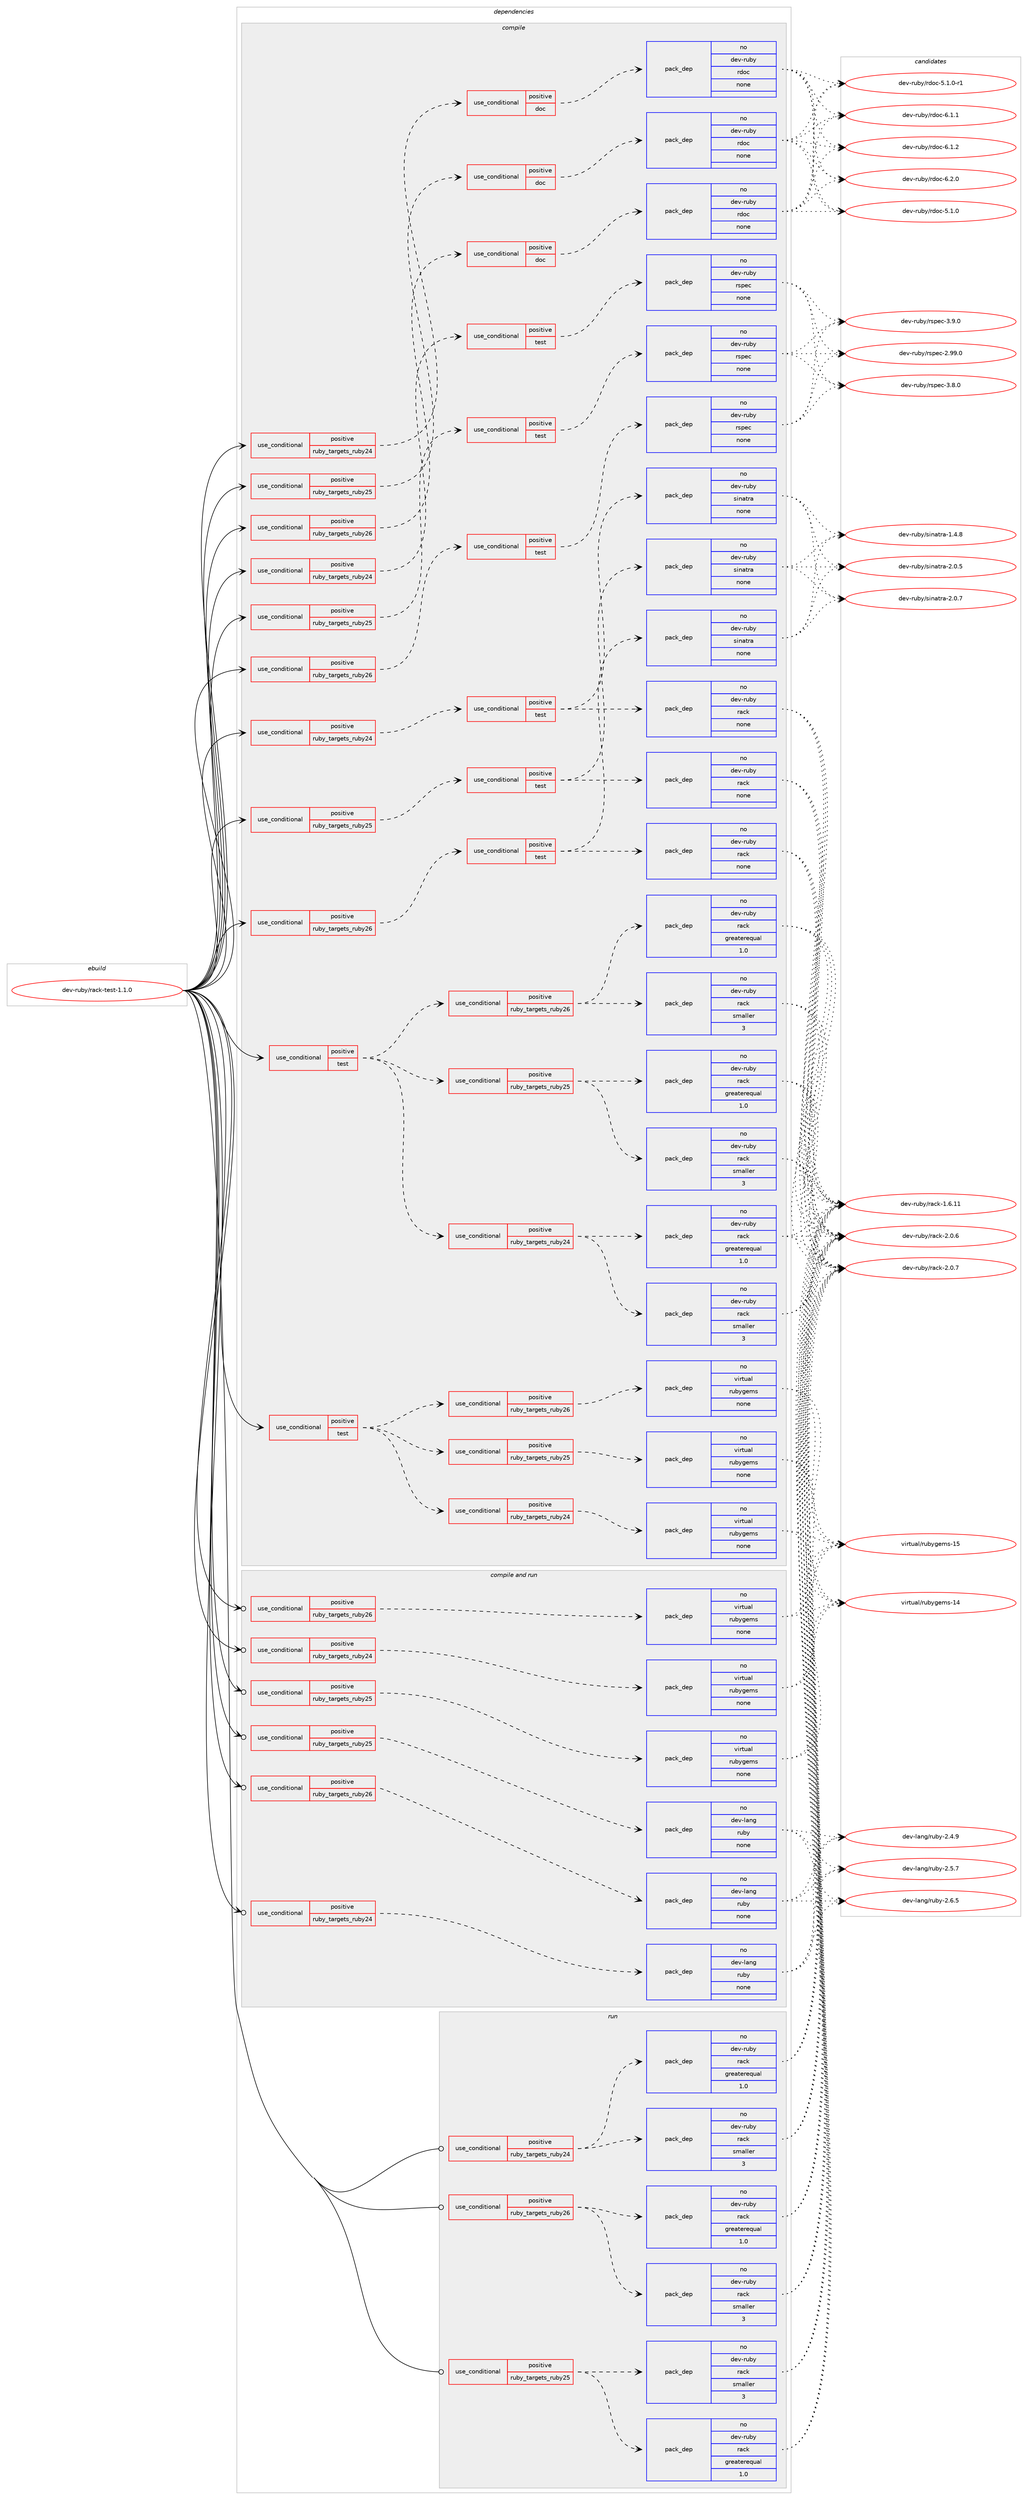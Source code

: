 digraph prolog {

# *************
# Graph options
# *************

newrank=true;
concentrate=true;
compound=true;
graph [rankdir=LR,fontname=Helvetica,fontsize=10,ranksep=1.5];#, ranksep=2.5, nodesep=0.2];
edge  [arrowhead=vee];
node  [fontname=Helvetica,fontsize=10];

# **********
# The ebuild
# **********

subgraph cluster_leftcol {
color=gray;
rank=same;
label=<<i>ebuild</i>>;
id [label="dev-ruby/rack-test-1.1.0", color=red, width=4, href="../dev-ruby/rack-test-1.1.0.svg"];
}

# ****************
# The dependencies
# ****************

subgraph cluster_midcol {
color=gray;
label=<<i>dependencies</i>>;
subgraph cluster_compile {
fillcolor="#eeeeee";
style=filled;
label=<<i>compile</i>>;
subgraph cond171502 {
dependency702746 [label=<<TABLE BORDER="0" CELLBORDER="1" CELLSPACING="0" CELLPADDING="4"><TR><TD ROWSPAN="3" CELLPADDING="10">use_conditional</TD></TR><TR><TD>positive</TD></TR><TR><TD>ruby_targets_ruby24</TD></TR></TABLE>>, shape=none, color=red];
subgraph cond171503 {
dependency702747 [label=<<TABLE BORDER="0" CELLBORDER="1" CELLSPACING="0" CELLPADDING="4"><TR><TD ROWSPAN="3" CELLPADDING="10">use_conditional</TD></TR><TR><TD>positive</TD></TR><TR><TD>doc</TD></TR></TABLE>>, shape=none, color=red];
subgraph pack519214 {
dependency702748 [label=<<TABLE BORDER="0" CELLBORDER="1" CELLSPACING="0" CELLPADDING="4" WIDTH="220"><TR><TD ROWSPAN="6" CELLPADDING="30">pack_dep</TD></TR><TR><TD WIDTH="110">no</TD></TR><TR><TD>dev-ruby</TD></TR><TR><TD>rdoc</TD></TR><TR><TD>none</TD></TR><TR><TD></TD></TR></TABLE>>, shape=none, color=blue];
}
dependency702747:e -> dependency702748:w [weight=20,style="dashed",arrowhead="vee"];
}
dependency702746:e -> dependency702747:w [weight=20,style="dashed",arrowhead="vee"];
}
id:e -> dependency702746:w [weight=20,style="solid",arrowhead="vee"];
subgraph cond171504 {
dependency702749 [label=<<TABLE BORDER="0" CELLBORDER="1" CELLSPACING="0" CELLPADDING="4"><TR><TD ROWSPAN="3" CELLPADDING="10">use_conditional</TD></TR><TR><TD>positive</TD></TR><TR><TD>ruby_targets_ruby24</TD></TR></TABLE>>, shape=none, color=red];
subgraph cond171505 {
dependency702750 [label=<<TABLE BORDER="0" CELLBORDER="1" CELLSPACING="0" CELLPADDING="4"><TR><TD ROWSPAN="3" CELLPADDING="10">use_conditional</TD></TR><TR><TD>positive</TD></TR><TR><TD>test</TD></TR></TABLE>>, shape=none, color=red];
subgraph pack519215 {
dependency702751 [label=<<TABLE BORDER="0" CELLBORDER="1" CELLSPACING="0" CELLPADDING="4" WIDTH="220"><TR><TD ROWSPAN="6" CELLPADDING="30">pack_dep</TD></TR><TR><TD WIDTH="110">no</TD></TR><TR><TD>dev-ruby</TD></TR><TR><TD>rspec</TD></TR><TR><TD>none</TD></TR><TR><TD></TD></TR></TABLE>>, shape=none, color=blue];
}
dependency702750:e -> dependency702751:w [weight=20,style="dashed",arrowhead="vee"];
}
dependency702749:e -> dependency702750:w [weight=20,style="dashed",arrowhead="vee"];
}
id:e -> dependency702749:w [weight=20,style="solid",arrowhead="vee"];
subgraph cond171506 {
dependency702752 [label=<<TABLE BORDER="0" CELLBORDER="1" CELLSPACING="0" CELLPADDING="4"><TR><TD ROWSPAN="3" CELLPADDING="10">use_conditional</TD></TR><TR><TD>positive</TD></TR><TR><TD>ruby_targets_ruby24</TD></TR></TABLE>>, shape=none, color=red];
subgraph cond171507 {
dependency702753 [label=<<TABLE BORDER="0" CELLBORDER="1" CELLSPACING="0" CELLPADDING="4"><TR><TD ROWSPAN="3" CELLPADDING="10">use_conditional</TD></TR><TR><TD>positive</TD></TR><TR><TD>test</TD></TR></TABLE>>, shape=none, color=red];
subgraph pack519216 {
dependency702754 [label=<<TABLE BORDER="0" CELLBORDER="1" CELLSPACING="0" CELLPADDING="4" WIDTH="220"><TR><TD ROWSPAN="6" CELLPADDING="30">pack_dep</TD></TR><TR><TD WIDTH="110">no</TD></TR><TR><TD>dev-ruby</TD></TR><TR><TD>sinatra</TD></TR><TR><TD>none</TD></TR><TR><TD></TD></TR></TABLE>>, shape=none, color=blue];
}
dependency702753:e -> dependency702754:w [weight=20,style="dashed",arrowhead="vee"];
subgraph pack519217 {
dependency702755 [label=<<TABLE BORDER="0" CELLBORDER="1" CELLSPACING="0" CELLPADDING="4" WIDTH="220"><TR><TD ROWSPAN="6" CELLPADDING="30">pack_dep</TD></TR><TR><TD WIDTH="110">no</TD></TR><TR><TD>dev-ruby</TD></TR><TR><TD>rack</TD></TR><TR><TD>none</TD></TR><TR><TD></TD></TR></TABLE>>, shape=none, color=blue];
}
dependency702753:e -> dependency702755:w [weight=20,style="dashed",arrowhead="vee"];
}
dependency702752:e -> dependency702753:w [weight=20,style="dashed",arrowhead="vee"];
}
id:e -> dependency702752:w [weight=20,style="solid",arrowhead="vee"];
subgraph cond171508 {
dependency702756 [label=<<TABLE BORDER="0" CELLBORDER="1" CELLSPACING="0" CELLPADDING="4"><TR><TD ROWSPAN="3" CELLPADDING="10">use_conditional</TD></TR><TR><TD>positive</TD></TR><TR><TD>ruby_targets_ruby25</TD></TR></TABLE>>, shape=none, color=red];
subgraph cond171509 {
dependency702757 [label=<<TABLE BORDER="0" CELLBORDER="1" CELLSPACING="0" CELLPADDING="4"><TR><TD ROWSPAN="3" CELLPADDING="10">use_conditional</TD></TR><TR><TD>positive</TD></TR><TR><TD>doc</TD></TR></TABLE>>, shape=none, color=red];
subgraph pack519218 {
dependency702758 [label=<<TABLE BORDER="0" CELLBORDER="1" CELLSPACING="0" CELLPADDING="4" WIDTH="220"><TR><TD ROWSPAN="6" CELLPADDING="30">pack_dep</TD></TR><TR><TD WIDTH="110">no</TD></TR><TR><TD>dev-ruby</TD></TR><TR><TD>rdoc</TD></TR><TR><TD>none</TD></TR><TR><TD></TD></TR></TABLE>>, shape=none, color=blue];
}
dependency702757:e -> dependency702758:w [weight=20,style="dashed",arrowhead="vee"];
}
dependency702756:e -> dependency702757:w [weight=20,style="dashed",arrowhead="vee"];
}
id:e -> dependency702756:w [weight=20,style="solid",arrowhead="vee"];
subgraph cond171510 {
dependency702759 [label=<<TABLE BORDER="0" CELLBORDER="1" CELLSPACING="0" CELLPADDING="4"><TR><TD ROWSPAN="3" CELLPADDING="10">use_conditional</TD></TR><TR><TD>positive</TD></TR><TR><TD>ruby_targets_ruby25</TD></TR></TABLE>>, shape=none, color=red];
subgraph cond171511 {
dependency702760 [label=<<TABLE BORDER="0" CELLBORDER="1" CELLSPACING="0" CELLPADDING="4"><TR><TD ROWSPAN="3" CELLPADDING="10">use_conditional</TD></TR><TR><TD>positive</TD></TR><TR><TD>test</TD></TR></TABLE>>, shape=none, color=red];
subgraph pack519219 {
dependency702761 [label=<<TABLE BORDER="0" CELLBORDER="1" CELLSPACING="0" CELLPADDING="4" WIDTH="220"><TR><TD ROWSPAN="6" CELLPADDING="30">pack_dep</TD></TR><TR><TD WIDTH="110">no</TD></TR><TR><TD>dev-ruby</TD></TR><TR><TD>rspec</TD></TR><TR><TD>none</TD></TR><TR><TD></TD></TR></TABLE>>, shape=none, color=blue];
}
dependency702760:e -> dependency702761:w [weight=20,style="dashed",arrowhead="vee"];
}
dependency702759:e -> dependency702760:w [weight=20,style="dashed",arrowhead="vee"];
}
id:e -> dependency702759:w [weight=20,style="solid",arrowhead="vee"];
subgraph cond171512 {
dependency702762 [label=<<TABLE BORDER="0" CELLBORDER="1" CELLSPACING="0" CELLPADDING="4"><TR><TD ROWSPAN="3" CELLPADDING="10">use_conditional</TD></TR><TR><TD>positive</TD></TR><TR><TD>ruby_targets_ruby25</TD></TR></TABLE>>, shape=none, color=red];
subgraph cond171513 {
dependency702763 [label=<<TABLE BORDER="0" CELLBORDER="1" CELLSPACING="0" CELLPADDING="4"><TR><TD ROWSPAN="3" CELLPADDING="10">use_conditional</TD></TR><TR><TD>positive</TD></TR><TR><TD>test</TD></TR></TABLE>>, shape=none, color=red];
subgraph pack519220 {
dependency702764 [label=<<TABLE BORDER="0" CELLBORDER="1" CELLSPACING="0" CELLPADDING="4" WIDTH="220"><TR><TD ROWSPAN="6" CELLPADDING="30">pack_dep</TD></TR><TR><TD WIDTH="110">no</TD></TR><TR><TD>dev-ruby</TD></TR><TR><TD>sinatra</TD></TR><TR><TD>none</TD></TR><TR><TD></TD></TR></TABLE>>, shape=none, color=blue];
}
dependency702763:e -> dependency702764:w [weight=20,style="dashed",arrowhead="vee"];
subgraph pack519221 {
dependency702765 [label=<<TABLE BORDER="0" CELLBORDER="1" CELLSPACING="0" CELLPADDING="4" WIDTH="220"><TR><TD ROWSPAN="6" CELLPADDING="30">pack_dep</TD></TR><TR><TD WIDTH="110">no</TD></TR><TR><TD>dev-ruby</TD></TR><TR><TD>rack</TD></TR><TR><TD>none</TD></TR><TR><TD></TD></TR></TABLE>>, shape=none, color=blue];
}
dependency702763:e -> dependency702765:w [weight=20,style="dashed",arrowhead="vee"];
}
dependency702762:e -> dependency702763:w [weight=20,style="dashed",arrowhead="vee"];
}
id:e -> dependency702762:w [weight=20,style="solid",arrowhead="vee"];
subgraph cond171514 {
dependency702766 [label=<<TABLE BORDER="0" CELLBORDER="1" CELLSPACING="0" CELLPADDING="4"><TR><TD ROWSPAN="3" CELLPADDING="10">use_conditional</TD></TR><TR><TD>positive</TD></TR><TR><TD>ruby_targets_ruby26</TD></TR></TABLE>>, shape=none, color=red];
subgraph cond171515 {
dependency702767 [label=<<TABLE BORDER="0" CELLBORDER="1" CELLSPACING="0" CELLPADDING="4"><TR><TD ROWSPAN="3" CELLPADDING="10">use_conditional</TD></TR><TR><TD>positive</TD></TR><TR><TD>doc</TD></TR></TABLE>>, shape=none, color=red];
subgraph pack519222 {
dependency702768 [label=<<TABLE BORDER="0" CELLBORDER="1" CELLSPACING="0" CELLPADDING="4" WIDTH="220"><TR><TD ROWSPAN="6" CELLPADDING="30">pack_dep</TD></TR><TR><TD WIDTH="110">no</TD></TR><TR><TD>dev-ruby</TD></TR><TR><TD>rdoc</TD></TR><TR><TD>none</TD></TR><TR><TD></TD></TR></TABLE>>, shape=none, color=blue];
}
dependency702767:e -> dependency702768:w [weight=20,style="dashed",arrowhead="vee"];
}
dependency702766:e -> dependency702767:w [weight=20,style="dashed",arrowhead="vee"];
}
id:e -> dependency702766:w [weight=20,style="solid",arrowhead="vee"];
subgraph cond171516 {
dependency702769 [label=<<TABLE BORDER="0" CELLBORDER="1" CELLSPACING="0" CELLPADDING="4"><TR><TD ROWSPAN="3" CELLPADDING="10">use_conditional</TD></TR><TR><TD>positive</TD></TR><TR><TD>ruby_targets_ruby26</TD></TR></TABLE>>, shape=none, color=red];
subgraph cond171517 {
dependency702770 [label=<<TABLE BORDER="0" CELLBORDER="1" CELLSPACING="0" CELLPADDING="4"><TR><TD ROWSPAN="3" CELLPADDING="10">use_conditional</TD></TR><TR><TD>positive</TD></TR><TR><TD>test</TD></TR></TABLE>>, shape=none, color=red];
subgraph pack519223 {
dependency702771 [label=<<TABLE BORDER="0" CELLBORDER="1" CELLSPACING="0" CELLPADDING="4" WIDTH="220"><TR><TD ROWSPAN="6" CELLPADDING="30">pack_dep</TD></TR><TR><TD WIDTH="110">no</TD></TR><TR><TD>dev-ruby</TD></TR><TR><TD>rspec</TD></TR><TR><TD>none</TD></TR><TR><TD></TD></TR></TABLE>>, shape=none, color=blue];
}
dependency702770:e -> dependency702771:w [weight=20,style="dashed",arrowhead="vee"];
}
dependency702769:e -> dependency702770:w [weight=20,style="dashed",arrowhead="vee"];
}
id:e -> dependency702769:w [weight=20,style="solid",arrowhead="vee"];
subgraph cond171518 {
dependency702772 [label=<<TABLE BORDER="0" CELLBORDER="1" CELLSPACING="0" CELLPADDING="4"><TR><TD ROWSPAN="3" CELLPADDING="10">use_conditional</TD></TR><TR><TD>positive</TD></TR><TR><TD>ruby_targets_ruby26</TD></TR></TABLE>>, shape=none, color=red];
subgraph cond171519 {
dependency702773 [label=<<TABLE BORDER="0" CELLBORDER="1" CELLSPACING="0" CELLPADDING="4"><TR><TD ROWSPAN="3" CELLPADDING="10">use_conditional</TD></TR><TR><TD>positive</TD></TR><TR><TD>test</TD></TR></TABLE>>, shape=none, color=red];
subgraph pack519224 {
dependency702774 [label=<<TABLE BORDER="0" CELLBORDER="1" CELLSPACING="0" CELLPADDING="4" WIDTH="220"><TR><TD ROWSPAN="6" CELLPADDING="30">pack_dep</TD></TR><TR><TD WIDTH="110">no</TD></TR><TR><TD>dev-ruby</TD></TR><TR><TD>sinatra</TD></TR><TR><TD>none</TD></TR><TR><TD></TD></TR></TABLE>>, shape=none, color=blue];
}
dependency702773:e -> dependency702774:w [weight=20,style="dashed",arrowhead="vee"];
subgraph pack519225 {
dependency702775 [label=<<TABLE BORDER="0" CELLBORDER="1" CELLSPACING="0" CELLPADDING="4" WIDTH="220"><TR><TD ROWSPAN="6" CELLPADDING="30">pack_dep</TD></TR><TR><TD WIDTH="110">no</TD></TR><TR><TD>dev-ruby</TD></TR><TR><TD>rack</TD></TR><TR><TD>none</TD></TR><TR><TD></TD></TR></TABLE>>, shape=none, color=blue];
}
dependency702773:e -> dependency702775:w [weight=20,style="dashed",arrowhead="vee"];
}
dependency702772:e -> dependency702773:w [weight=20,style="dashed",arrowhead="vee"];
}
id:e -> dependency702772:w [weight=20,style="solid",arrowhead="vee"];
subgraph cond171520 {
dependency702776 [label=<<TABLE BORDER="0" CELLBORDER="1" CELLSPACING="0" CELLPADDING="4"><TR><TD ROWSPAN="3" CELLPADDING="10">use_conditional</TD></TR><TR><TD>positive</TD></TR><TR><TD>test</TD></TR></TABLE>>, shape=none, color=red];
subgraph cond171521 {
dependency702777 [label=<<TABLE BORDER="0" CELLBORDER="1" CELLSPACING="0" CELLPADDING="4"><TR><TD ROWSPAN="3" CELLPADDING="10">use_conditional</TD></TR><TR><TD>positive</TD></TR><TR><TD>ruby_targets_ruby24</TD></TR></TABLE>>, shape=none, color=red];
subgraph pack519226 {
dependency702778 [label=<<TABLE BORDER="0" CELLBORDER="1" CELLSPACING="0" CELLPADDING="4" WIDTH="220"><TR><TD ROWSPAN="6" CELLPADDING="30">pack_dep</TD></TR><TR><TD WIDTH="110">no</TD></TR><TR><TD>dev-ruby</TD></TR><TR><TD>rack</TD></TR><TR><TD>greaterequal</TD></TR><TR><TD>1.0</TD></TR></TABLE>>, shape=none, color=blue];
}
dependency702777:e -> dependency702778:w [weight=20,style="dashed",arrowhead="vee"];
subgraph pack519227 {
dependency702779 [label=<<TABLE BORDER="0" CELLBORDER="1" CELLSPACING="0" CELLPADDING="4" WIDTH="220"><TR><TD ROWSPAN="6" CELLPADDING="30">pack_dep</TD></TR><TR><TD WIDTH="110">no</TD></TR><TR><TD>dev-ruby</TD></TR><TR><TD>rack</TD></TR><TR><TD>smaller</TD></TR><TR><TD>3</TD></TR></TABLE>>, shape=none, color=blue];
}
dependency702777:e -> dependency702779:w [weight=20,style="dashed",arrowhead="vee"];
}
dependency702776:e -> dependency702777:w [weight=20,style="dashed",arrowhead="vee"];
subgraph cond171522 {
dependency702780 [label=<<TABLE BORDER="0" CELLBORDER="1" CELLSPACING="0" CELLPADDING="4"><TR><TD ROWSPAN="3" CELLPADDING="10">use_conditional</TD></TR><TR><TD>positive</TD></TR><TR><TD>ruby_targets_ruby25</TD></TR></TABLE>>, shape=none, color=red];
subgraph pack519228 {
dependency702781 [label=<<TABLE BORDER="0" CELLBORDER="1" CELLSPACING="0" CELLPADDING="4" WIDTH="220"><TR><TD ROWSPAN="6" CELLPADDING="30">pack_dep</TD></TR><TR><TD WIDTH="110">no</TD></TR><TR><TD>dev-ruby</TD></TR><TR><TD>rack</TD></TR><TR><TD>greaterequal</TD></TR><TR><TD>1.0</TD></TR></TABLE>>, shape=none, color=blue];
}
dependency702780:e -> dependency702781:w [weight=20,style="dashed",arrowhead="vee"];
subgraph pack519229 {
dependency702782 [label=<<TABLE BORDER="0" CELLBORDER="1" CELLSPACING="0" CELLPADDING="4" WIDTH="220"><TR><TD ROWSPAN="6" CELLPADDING="30">pack_dep</TD></TR><TR><TD WIDTH="110">no</TD></TR><TR><TD>dev-ruby</TD></TR><TR><TD>rack</TD></TR><TR><TD>smaller</TD></TR><TR><TD>3</TD></TR></TABLE>>, shape=none, color=blue];
}
dependency702780:e -> dependency702782:w [weight=20,style="dashed",arrowhead="vee"];
}
dependency702776:e -> dependency702780:w [weight=20,style="dashed",arrowhead="vee"];
subgraph cond171523 {
dependency702783 [label=<<TABLE BORDER="0" CELLBORDER="1" CELLSPACING="0" CELLPADDING="4"><TR><TD ROWSPAN="3" CELLPADDING="10">use_conditional</TD></TR><TR><TD>positive</TD></TR><TR><TD>ruby_targets_ruby26</TD></TR></TABLE>>, shape=none, color=red];
subgraph pack519230 {
dependency702784 [label=<<TABLE BORDER="0" CELLBORDER="1" CELLSPACING="0" CELLPADDING="4" WIDTH="220"><TR><TD ROWSPAN="6" CELLPADDING="30">pack_dep</TD></TR><TR><TD WIDTH="110">no</TD></TR><TR><TD>dev-ruby</TD></TR><TR><TD>rack</TD></TR><TR><TD>greaterequal</TD></TR><TR><TD>1.0</TD></TR></TABLE>>, shape=none, color=blue];
}
dependency702783:e -> dependency702784:w [weight=20,style="dashed",arrowhead="vee"];
subgraph pack519231 {
dependency702785 [label=<<TABLE BORDER="0" CELLBORDER="1" CELLSPACING="0" CELLPADDING="4" WIDTH="220"><TR><TD ROWSPAN="6" CELLPADDING="30">pack_dep</TD></TR><TR><TD WIDTH="110">no</TD></TR><TR><TD>dev-ruby</TD></TR><TR><TD>rack</TD></TR><TR><TD>smaller</TD></TR><TR><TD>3</TD></TR></TABLE>>, shape=none, color=blue];
}
dependency702783:e -> dependency702785:w [weight=20,style="dashed",arrowhead="vee"];
}
dependency702776:e -> dependency702783:w [weight=20,style="dashed",arrowhead="vee"];
}
id:e -> dependency702776:w [weight=20,style="solid",arrowhead="vee"];
subgraph cond171524 {
dependency702786 [label=<<TABLE BORDER="0" CELLBORDER="1" CELLSPACING="0" CELLPADDING="4"><TR><TD ROWSPAN="3" CELLPADDING="10">use_conditional</TD></TR><TR><TD>positive</TD></TR><TR><TD>test</TD></TR></TABLE>>, shape=none, color=red];
subgraph cond171525 {
dependency702787 [label=<<TABLE BORDER="0" CELLBORDER="1" CELLSPACING="0" CELLPADDING="4"><TR><TD ROWSPAN="3" CELLPADDING="10">use_conditional</TD></TR><TR><TD>positive</TD></TR><TR><TD>ruby_targets_ruby24</TD></TR></TABLE>>, shape=none, color=red];
subgraph pack519232 {
dependency702788 [label=<<TABLE BORDER="0" CELLBORDER="1" CELLSPACING="0" CELLPADDING="4" WIDTH="220"><TR><TD ROWSPAN="6" CELLPADDING="30">pack_dep</TD></TR><TR><TD WIDTH="110">no</TD></TR><TR><TD>virtual</TD></TR><TR><TD>rubygems</TD></TR><TR><TD>none</TD></TR><TR><TD></TD></TR></TABLE>>, shape=none, color=blue];
}
dependency702787:e -> dependency702788:w [weight=20,style="dashed",arrowhead="vee"];
}
dependency702786:e -> dependency702787:w [weight=20,style="dashed",arrowhead="vee"];
subgraph cond171526 {
dependency702789 [label=<<TABLE BORDER="0" CELLBORDER="1" CELLSPACING="0" CELLPADDING="4"><TR><TD ROWSPAN="3" CELLPADDING="10">use_conditional</TD></TR><TR><TD>positive</TD></TR><TR><TD>ruby_targets_ruby25</TD></TR></TABLE>>, shape=none, color=red];
subgraph pack519233 {
dependency702790 [label=<<TABLE BORDER="0" CELLBORDER="1" CELLSPACING="0" CELLPADDING="4" WIDTH="220"><TR><TD ROWSPAN="6" CELLPADDING="30">pack_dep</TD></TR><TR><TD WIDTH="110">no</TD></TR><TR><TD>virtual</TD></TR><TR><TD>rubygems</TD></TR><TR><TD>none</TD></TR><TR><TD></TD></TR></TABLE>>, shape=none, color=blue];
}
dependency702789:e -> dependency702790:w [weight=20,style="dashed",arrowhead="vee"];
}
dependency702786:e -> dependency702789:w [weight=20,style="dashed",arrowhead="vee"];
subgraph cond171527 {
dependency702791 [label=<<TABLE BORDER="0" CELLBORDER="1" CELLSPACING="0" CELLPADDING="4"><TR><TD ROWSPAN="3" CELLPADDING="10">use_conditional</TD></TR><TR><TD>positive</TD></TR><TR><TD>ruby_targets_ruby26</TD></TR></TABLE>>, shape=none, color=red];
subgraph pack519234 {
dependency702792 [label=<<TABLE BORDER="0" CELLBORDER="1" CELLSPACING="0" CELLPADDING="4" WIDTH="220"><TR><TD ROWSPAN="6" CELLPADDING="30">pack_dep</TD></TR><TR><TD WIDTH="110">no</TD></TR><TR><TD>virtual</TD></TR><TR><TD>rubygems</TD></TR><TR><TD>none</TD></TR><TR><TD></TD></TR></TABLE>>, shape=none, color=blue];
}
dependency702791:e -> dependency702792:w [weight=20,style="dashed",arrowhead="vee"];
}
dependency702786:e -> dependency702791:w [weight=20,style="dashed",arrowhead="vee"];
}
id:e -> dependency702786:w [weight=20,style="solid",arrowhead="vee"];
}
subgraph cluster_compileandrun {
fillcolor="#eeeeee";
style=filled;
label=<<i>compile and run</i>>;
subgraph cond171528 {
dependency702793 [label=<<TABLE BORDER="0" CELLBORDER="1" CELLSPACING="0" CELLPADDING="4"><TR><TD ROWSPAN="3" CELLPADDING="10">use_conditional</TD></TR><TR><TD>positive</TD></TR><TR><TD>ruby_targets_ruby24</TD></TR></TABLE>>, shape=none, color=red];
subgraph pack519235 {
dependency702794 [label=<<TABLE BORDER="0" CELLBORDER="1" CELLSPACING="0" CELLPADDING="4" WIDTH="220"><TR><TD ROWSPAN="6" CELLPADDING="30">pack_dep</TD></TR><TR><TD WIDTH="110">no</TD></TR><TR><TD>dev-lang</TD></TR><TR><TD>ruby</TD></TR><TR><TD>none</TD></TR><TR><TD></TD></TR></TABLE>>, shape=none, color=blue];
}
dependency702793:e -> dependency702794:w [weight=20,style="dashed",arrowhead="vee"];
}
id:e -> dependency702793:w [weight=20,style="solid",arrowhead="odotvee"];
subgraph cond171529 {
dependency702795 [label=<<TABLE BORDER="0" CELLBORDER="1" CELLSPACING="0" CELLPADDING="4"><TR><TD ROWSPAN="3" CELLPADDING="10">use_conditional</TD></TR><TR><TD>positive</TD></TR><TR><TD>ruby_targets_ruby24</TD></TR></TABLE>>, shape=none, color=red];
subgraph pack519236 {
dependency702796 [label=<<TABLE BORDER="0" CELLBORDER="1" CELLSPACING="0" CELLPADDING="4" WIDTH="220"><TR><TD ROWSPAN="6" CELLPADDING="30">pack_dep</TD></TR><TR><TD WIDTH="110">no</TD></TR><TR><TD>virtual</TD></TR><TR><TD>rubygems</TD></TR><TR><TD>none</TD></TR><TR><TD></TD></TR></TABLE>>, shape=none, color=blue];
}
dependency702795:e -> dependency702796:w [weight=20,style="dashed",arrowhead="vee"];
}
id:e -> dependency702795:w [weight=20,style="solid",arrowhead="odotvee"];
subgraph cond171530 {
dependency702797 [label=<<TABLE BORDER="0" CELLBORDER="1" CELLSPACING="0" CELLPADDING="4"><TR><TD ROWSPAN="3" CELLPADDING="10">use_conditional</TD></TR><TR><TD>positive</TD></TR><TR><TD>ruby_targets_ruby25</TD></TR></TABLE>>, shape=none, color=red];
subgraph pack519237 {
dependency702798 [label=<<TABLE BORDER="0" CELLBORDER="1" CELLSPACING="0" CELLPADDING="4" WIDTH="220"><TR><TD ROWSPAN="6" CELLPADDING="30">pack_dep</TD></TR><TR><TD WIDTH="110">no</TD></TR><TR><TD>dev-lang</TD></TR><TR><TD>ruby</TD></TR><TR><TD>none</TD></TR><TR><TD></TD></TR></TABLE>>, shape=none, color=blue];
}
dependency702797:e -> dependency702798:w [weight=20,style="dashed",arrowhead="vee"];
}
id:e -> dependency702797:w [weight=20,style="solid",arrowhead="odotvee"];
subgraph cond171531 {
dependency702799 [label=<<TABLE BORDER="0" CELLBORDER="1" CELLSPACING="0" CELLPADDING="4"><TR><TD ROWSPAN="3" CELLPADDING="10">use_conditional</TD></TR><TR><TD>positive</TD></TR><TR><TD>ruby_targets_ruby25</TD></TR></TABLE>>, shape=none, color=red];
subgraph pack519238 {
dependency702800 [label=<<TABLE BORDER="0" CELLBORDER="1" CELLSPACING="0" CELLPADDING="4" WIDTH="220"><TR><TD ROWSPAN="6" CELLPADDING="30">pack_dep</TD></TR><TR><TD WIDTH="110">no</TD></TR><TR><TD>virtual</TD></TR><TR><TD>rubygems</TD></TR><TR><TD>none</TD></TR><TR><TD></TD></TR></TABLE>>, shape=none, color=blue];
}
dependency702799:e -> dependency702800:w [weight=20,style="dashed",arrowhead="vee"];
}
id:e -> dependency702799:w [weight=20,style="solid",arrowhead="odotvee"];
subgraph cond171532 {
dependency702801 [label=<<TABLE BORDER="0" CELLBORDER="1" CELLSPACING="0" CELLPADDING="4"><TR><TD ROWSPAN="3" CELLPADDING="10">use_conditional</TD></TR><TR><TD>positive</TD></TR><TR><TD>ruby_targets_ruby26</TD></TR></TABLE>>, shape=none, color=red];
subgraph pack519239 {
dependency702802 [label=<<TABLE BORDER="0" CELLBORDER="1" CELLSPACING="0" CELLPADDING="4" WIDTH="220"><TR><TD ROWSPAN="6" CELLPADDING="30">pack_dep</TD></TR><TR><TD WIDTH="110">no</TD></TR><TR><TD>dev-lang</TD></TR><TR><TD>ruby</TD></TR><TR><TD>none</TD></TR><TR><TD></TD></TR></TABLE>>, shape=none, color=blue];
}
dependency702801:e -> dependency702802:w [weight=20,style="dashed",arrowhead="vee"];
}
id:e -> dependency702801:w [weight=20,style="solid",arrowhead="odotvee"];
subgraph cond171533 {
dependency702803 [label=<<TABLE BORDER="0" CELLBORDER="1" CELLSPACING="0" CELLPADDING="4"><TR><TD ROWSPAN="3" CELLPADDING="10">use_conditional</TD></TR><TR><TD>positive</TD></TR><TR><TD>ruby_targets_ruby26</TD></TR></TABLE>>, shape=none, color=red];
subgraph pack519240 {
dependency702804 [label=<<TABLE BORDER="0" CELLBORDER="1" CELLSPACING="0" CELLPADDING="4" WIDTH="220"><TR><TD ROWSPAN="6" CELLPADDING="30">pack_dep</TD></TR><TR><TD WIDTH="110">no</TD></TR><TR><TD>virtual</TD></TR><TR><TD>rubygems</TD></TR><TR><TD>none</TD></TR><TR><TD></TD></TR></TABLE>>, shape=none, color=blue];
}
dependency702803:e -> dependency702804:w [weight=20,style="dashed",arrowhead="vee"];
}
id:e -> dependency702803:w [weight=20,style="solid",arrowhead="odotvee"];
}
subgraph cluster_run {
fillcolor="#eeeeee";
style=filled;
label=<<i>run</i>>;
subgraph cond171534 {
dependency702805 [label=<<TABLE BORDER="0" CELLBORDER="1" CELLSPACING="0" CELLPADDING="4"><TR><TD ROWSPAN="3" CELLPADDING="10">use_conditional</TD></TR><TR><TD>positive</TD></TR><TR><TD>ruby_targets_ruby24</TD></TR></TABLE>>, shape=none, color=red];
subgraph pack519241 {
dependency702806 [label=<<TABLE BORDER="0" CELLBORDER="1" CELLSPACING="0" CELLPADDING="4" WIDTH="220"><TR><TD ROWSPAN="6" CELLPADDING="30">pack_dep</TD></TR><TR><TD WIDTH="110">no</TD></TR><TR><TD>dev-ruby</TD></TR><TR><TD>rack</TD></TR><TR><TD>greaterequal</TD></TR><TR><TD>1.0</TD></TR></TABLE>>, shape=none, color=blue];
}
dependency702805:e -> dependency702806:w [weight=20,style="dashed",arrowhead="vee"];
subgraph pack519242 {
dependency702807 [label=<<TABLE BORDER="0" CELLBORDER="1" CELLSPACING="0" CELLPADDING="4" WIDTH="220"><TR><TD ROWSPAN="6" CELLPADDING="30">pack_dep</TD></TR><TR><TD WIDTH="110">no</TD></TR><TR><TD>dev-ruby</TD></TR><TR><TD>rack</TD></TR><TR><TD>smaller</TD></TR><TR><TD>3</TD></TR></TABLE>>, shape=none, color=blue];
}
dependency702805:e -> dependency702807:w [weight=20,style="dashed",arrowhead="vee"];
}
id:e -> dependency702805:w [weight=20,style="solid",arrowhead="odot"];
subgraph cond171535 {
dependency702808 [label=<<TABLE BORDER="0" CELLBORDER="1" CELLSPACING="0" CELLPADDING="4"><TR><TD ROWSPAN="3" CELLPADDING="10">use_conditional</TD></TR><TR><TD>positive</TD></TR><TR><TD>ruby_targets_ruby25</TD></TR></TABLE>>, shape=none, color=red];
subgraph pack519243 {
dependency702809 [label=<<TABLE BORDER="0" CELLBORDER="1" CELLSPACING="0" CELLPADDING="4" WIDTH="220"><TR><TD ROWSPAN="6" CELLPADDING="30">pack_dep</TD></TR><TR><TD WIDTH="110">no</TD></TR><TR><TD>dev-ruby</TD></TR><TR><TD>rack</TD></TR><TR><TD>greaterequal</TD></TR><TR><TD>1.0</TD></TR></TABLE>>, shape=none, color=blue];
}
dependency702808:e -> dependency702809:w [weight=20,style="dashed",arrowhead="vee"];
subgraph pack519244 {
dependency702810 [label=<<TABLE BORDER="0" CELLBORDER="1" CELLSPACING="0" CELLPADDING="4" WIDTH="220"><TR><TD ROWSPAN="6" CELLPADDING="30">pack_dep</TD></TR><TR><TD WIDTH="110">no</TD></TR><TR><TD>dev-ruby</TD></TR><TR><TD>rack</TD></TR><TR><TD>smaller</TD></TR><TR><TD>3</TD></TR></TABLE>>, shape=none, color=blue];
}
dependency702808:e -> dependency702810:w [weight=20,style="dashed",arrowhead="vee"];
}
id:e -> dependency702808:w [weight=20,style="solid",arrowhead="odot"];
subgraph cond171536 {
dependency702811 [label=<<TABLE BORDER="0" CELLBORDER="1" CELLSPACING="0" CELLPADDING="4"><TR><TD ROWSPAN="3" CELLPADDING="10">use_conditional</TD></TR><TR><TD>positive</TD></TR><TR><TD>ruby_targets_ruby26</TD></TR></TABLE>>, shape=none, color=red];
subgraph pack519245 {
dependency702812 [label=<<TABLE BORDER="0" CELLBORDER="1" CELLSPACING="0" CELLPADDING="4" WIDTH="220"><TR><TD ROWSPAN="6" CELLPADDING="30">pack_dep</TD></TR><TR><TD WIDTH="110">no</TD></TR><TR><TD>dev-ruby</TD></TR><TR><TD>rack</TD></TR><TR><TD>greaterequal</TD></TR><TR><TD>1.0</TD></TR></TABLE>>, shape=none, color=blue];
}
dependency702811:e -> dependency702812:w [weight=20,style="dashed",arrowhead="vee"];
subgraph pack519246 {
dependency702813 [label=<<TABLE BORDER="0" CELLBORDER="1" CELLSPACING="0" CELLPADDING="4" WIDTH="220"><TR><TD ROWSPAN="6" CELLPADDING="30">pack_dep</TD></TR><TR><TD WIDTH="110">no</TD></TR><TR><TD>dev-ruby</TD></TR><TR><TD>rack</TD></TR><TR><TD>smaller</TD></TR><TR><TD>3</TD></TR></TABLE>>, shape=none, color=blue];
}
dependency702811:e -> dependency702813:w [weight=20,style="dashed",arrowhead="vee"];
}
id:e -> dependency702811:w [weight=20,style="solid",arrowhead="odot"];
}
}

# **************
# The candidates
# **************

subgraph cluster_choices {
rank=same;
color=gray;
label=<<i>candidates</i>>;

subgraph choice519214 {
color=black;
nodesep=1;
choice10010111845114117981214711410011199455346494648 [label="dev-ruby/rdoc-5.1.0", color=red, width=4,href="../dev-ruby/rdoc-5.1.0.svg"];
choice100101118451141179812147114100111994553464946484511449 [label="dev-ruby/rdoc-5.1.0-r1", color=red, width=4,href="../dev-ruby/rdoc-5.1.0-r1.svg"];
choice10010111845114117981214711410011199455446494649 [label="dev-ruby/rdoc-6.1.1", color=red, width=4,href="../dev-ruby/rdoc-6.1.1.svg"];
choice10010111845114117981214711410011199455446494650 [label="dev-ruby/rdoc-6.1.2", color=red, width=4,href="../dev-ruby/rdoc-6.1.2.svg"];
choice10010111845114117981214711410011199455446504648 [label="dev-ruby/rdoc-6.2.0", color=red, width=4,href="../dev-ruby/rdoc-6.2.0.svg"];
dependency702748:e -> choice10010111845114117981214711410011199455346494648:w [style=dotted,weight="100"];
dependency702748:e -> choice100101118451141179812147114100111994553464946484511449:w [style=dotted,weight="100"];
dependency702748:e -> choice10010111845114117981214711410011199455446494649:w [style=dotted,weight="100"];
dependency702748:e -> choice10010111845114117981214711410011199455446494650:w [style=dotted,weight="100"];
dependency702748:e -> choice10010111845114117981214711410011199455446504648:w [style=dotted,weight="100"];
}
subgraph choice519215 {
color=black;
nodesep=1;
choice1001011184511411798121471141151121019945504657574648 [label="dev-ruby/rspec-2.99.0", color=red, width=4,href="../dev-ruby/rspec-2.99.0.svg"];
choice10010111845114117981214711411511210199455146564648 [label="dev-ruby/rspec-3.8.0", color=red, width=4,href="../dev-ruby/rspec-3.8.0.svg"];
choice10010111845114117981214711411511210199455146574648 [label="dev-ruby/rspec-3.9.0", color=red, width=4,href="../dev-ruby/rspec-3.9.0.svg"];
dependency702751:e -> choice1001011184511411798121471141151121019945504657574648:w [style=dotted,weight="100"];
dependency702751:e -> choice10010111845114117981214711411511210199455146564648:w [style=dotted,weight="100"];
dependency702751:e -> choice10010111845114117981214711411511210199455146574648:w [style=dotted,weight="100"];
}
subgraph choice519216 {
color=black;
nodesep=1;
choice1001011184511411798121471151051109711611497454946524656 [label="dev-ruby/sinatra-1.4.8", color=red, width=4,href="../dev-ruby/sinatra-1.4.8.svg"];
choice1001011184511411798121471151051109711611497455046484653 [label="dev-ruby/sinatra-2.0.5", color=red, width=4,href="../dev-ruby/sinatra-2.0.5.svg"];
choice1001011184511411798121471151051109711611497455046484655 [label="dev-ruby/sinatra-2.0.7", color=red, width=4,href="../dev-ruby/sinatra-2.0.7.svg"];
dependency702754:e -> choice1001011184511411798121471151051109711611497454946524656:w [style=dotted,weight="100"];
dependency702754:e -> choice1001011184511411798121471151051109711611497455046484653:w [style=dotted,weight="100"];
dependency702754:e -> choice1001011184511411798121471151051109711611497455046484655:w [style=dotted,weight="100"];
}
subgraph choice519217 {
color=black;
nodesep=1;
choice100101118451141179812147114979910745494654464949 [label="dev-ruby/rack-1.6.11", color=red, width=4,href="../dev-ruby/rack-1.6.11.svg"];
choice1001011184511411798121471149799107455046484654 [label="dev-ruby/rack-2.0.6", color=red, width=4,href="../dev-ruby/rack-2.0.6.svg"];
choice1001011184511411798121471149799107455046484655 [label="dev-ruby/rack-2.0.7", color=red, width=4,href="../dev-ruby/rack-2.0.7.svg"];
dependency702755:e -> choice100101118451141179812147114979910745494654464949:w [style=dotted,weight="100"];
dependency702755:e -> choice1001011184511411798121471149799107455046484654:w [style=dotted,weight="100"];
dependency702755:e -> choice1001011184511411798121471149799107455046484655:w [style=dotted,weight="100"];
}
subgraph choice519218 {
color=black;
nodesep=1;
choice10010111845114117981214711410011199455346494648 [label="dev-ruby/rdoc-5.1.0", color=red, width=4,href="../dev-ruby/rdoc-5.1.0.svg"];
choice100101118451141179812147114100111994553464946484511449 [label="dev-ruby/rdoc-5.1.0-r1", color=red, width=4,href="../dev-ruby/rdoc-5.1.0-r1.svg"];
choice10010111845114117981214711410011199455446494649 [label="dev-ruby/rdoc-6.1.1", color=red, width=4,href="../dev-ruby/rdoc-6.1.1.svg"];
choice10010111845114117981214711410011199455446494650 [label="dev-ruby/rdoc-6.1.2", color=red, width=4,href="../dev-ruby/rdoc-6.1.2.svg"];
choice10010111845114117981214711410011199455446504648 [label="dev-ruby/rdoc-6.2.0", color=red, width=4,href="../dev-ruby/rdoc-6.2.0.svg"];
dependency702758:e -> choice10010111845114117981214711410011199455346494648:w [style=dotted,weight="100"];
dependency702758:e -> choice100101118451141179812147114100111994553464946484511449:w [style=dotted,weight="100"];
dependency702758:e -> choice10010111845114117981214711410011199455446494649:w [style=dotted,weight="100"];
dependency702758:e -> choice10010111845114117981214711410011199455446494650:w [style=dotted,weight="100"];
dependency702758:e -> choice10010111845114117981214711410011199455446504648:w [style=dotted,weight="100"];
}
subgraph choice519219 {
color=black;
nodesep=1;
choice1001011184511411798121471141151121019945504657574648 [label="dev-ruby/rspec-2.99.0", color=red, width=4,href="../dev-ruby/rspec-2.99.0.svg"];
choice10010111845114117981214711411511210199455146564648 [label="dev-ruby/rspec-3.8.0", color=red, width=4,href="../dev-ruby/rspec-3.8.0.svg"];
choice10010111845114117981214711411511210199455146574648 [label="dev-ruby/rspec-3.9.0", color=red, width=4,href="../dev-ruby/rspec-3.9.0.svg"];
dependency702761:e -> choice1001011184511411798121471141151121019945504657574648:w [style=dotted,weight="100"];
dependency702761:e -> choice10010111845114117981214711411511210199455146564648:w [style=dotted,weight="100"];
dependency702761:e -> choice10010111845114117981214711411511210199455146574648:w [style=dotted,weight="100"];
}
subgraph choice519220 {
color=black;
nodesep=1;
choice1001011184511411798121471151051109711611497454946524656 [label="dev-ruby/sinatra-1.4.8", color=red, width=4,href="../dev-ruby/sinatra-1.4.8.svg"];
choice1001011184511411798121471151051109711611497455046484653 [label="dev-ruby/sinatra-2.0.5", color=red, width=4,href="../dev-ruby/sinatra-2.0.5.svg"];
choice1001011184511411798121471151051109711611497455046484655 [label="dev-ruby/sinatra-2.0.7", color=red, width=4,href="../dev-ruby/sinatra-2.0.7.svg"];
dependency702764:e -> choice1001011184511411798121471151051109711611497454946524656:w [style=dotted,weight="100"];
dependency702764:e -> choice1001011184511411798121471151051109711611497455046484653:w [style=dotted,weight="100"];
dependency702764:e -> choice1001011184511411798121471151051109711611497455046484655:w [style=dotted,weight="100"];
}
subgraph choice519221 {
color=black;
nodesep=1;
choice100101118451141179812147114979910745494654464949 [label="dev-ruby/rack-1.6.11", color=red, width=4,href="../dev-ruby/rack-1.6.11.svg"];
choice1001011184511411798121471149799107455046484654 [label="dev-ruby/rack-2.0.6", color=red, width=4,href="../dev-ruby/rack-2.0.6.svg"];
choice1001011184511411798121471149799107455046484655 [label="dev-ruby/rack-2.0.7", color=red, width=4,href="../dev-ruby/rack-2.0.7.svg"];
dependency702765:e -> choice100101118451141179812147114979910745494654464949:w [style=dotted,weight="100"];
dependency702765:e -> choice1001011184511411798121471149799107455046484654:w [style=dotted,weight="100"];
dependency702765:e -> choice1001011184511411798121471149799107455046484655:w [style=dotted,weight="100"];
}
subgraph choice519222 {
color=black;
nodesep=1;
choice10010111845114117981214711410011199455346494648 [label="dev-ruby/rdoc-5.1.0", color=red, width=4,href="../dev-ruby/rdoc-5.1.0.svg"];
choice100101118451141179812147114100111994553464946484511449 [label="dev-ruby/rdoc-5.1.0-r1", color=red, width=4,href="../dev-ruby/rdoc-5.1.0-r1.svg"];
choice10010111845114117981214711410011199455446494649 [label="dev-ruby/rdoc-6.1.1", color=red, width=4,href="../dev-ruby/rdoc-6.1.1.svg"];
choice10010111845114117981214711410011199455446494650 [label="dev-ruby/rdoc-6.1.2", color=red, width=4,href="../dev-ruby/rdoc-6.1.2.svg"];
choice10010111845114117981214711410011199455446504648 [label="dev-ruby/rdoc-6.2.0", color=red, width=4,href="../dev-ruby/rdoc-6.2.0.svg"];
dependency702768:e -> choice10010111845114117981214711410011199455346494648:w [style=dotted,weight="100"];
dependency702768:e -> choice100101118451141179812147114100111994553464946484511449:w [style=dotted,weight="100"];
dependency702768:e -> choice10010111845114117981214711410011199455446494649:w [style=dotted,weight="100"];
dependency702768:e -> choice10010111845114117981214711410011199455446494650:w [style=dotted,weight="100"];
dependency702768:e -> choice10010111845114117981214711410011199455446504648:w [style=dotted,weight="100"];
}
subgraph choice519223 {
color=black;
nodesep=1;
choice1001011184511411798121471141151121019945504657574648 [label="dev-ruby/rspec-2.99.0", color=red, width=4,href="../dev-ruby/rspec-2.99.0.svg"];
choice10010111845114117981214711411511210199455146564648 [label="dev-ruby/rspec-3.8.0", color=red, width=4,href="../dev-ruby/rspec-3.8.0.svg"];
choice10010111845114117981214711411511210199455146574648 [label="dev-ruby/rspec-3.9.0", color=red, width=4,href="../dev-ruby/rspec-3.9.0.svg"];
dependency702771:e -> choice1001011184511411798121471141151121019945504657574648:w [style=dotted,weight="100"];
dependency702771:e -> choice10010111845114117981214711411511210199455146564648:w [style=dotted,weight="100"];
dependency702771:e -> choice10010111845114117981214711411511210199455146574648:w [style=dotted,weight="100"];
}
subgraph choice519224 {
color=black;
nodesep=1;
choice1001011184511411798121471151051109711611497454946524656 [label="dev-ruby/sinatra-1.4.8", color=red, width=4,href="../dev-ruby/sinatra-1.4.8.svg"];
choice1001011184511411798121471151051109711611497455046484653 [label="dev-ruby/sinatra-2.0.5", color=red, width=4,href="../dev-ruby/sinatra-2.0.5.svg"];
choice1001011184511411798121471151051109711611497455046484655 [label="dev-ruby/sinatra-2.0.7", color=red, width=4,href="../dev-ruby/sinatra-2.0.7.svg"];
dependency702774:e -> choice1001011184511411798121471151051109711611497454946524656:w [style=dotted,weight="100"];
dependency702774:e -> choice1001011184511411798121471151051109711611497455046484653:w [style=dotted,weight="100"];
dependency702774:e -> choice1001011184511411798121471151051109711611497455046484655:w [style=dotted,weight="100"];
}
subgraph choice519225 {
color=black;
nodesep=1;
choice100101118451141179812147114979910745494654464949 [label="dev-ruby/rack-1.6.11", color=red, width=4,href="../dev-ruby/rack-1.6.11.svg"];
choice1001011184511411798121471149799107455046484654 [label="dev-ruby/rack-2.0.6", color=red, width=4,href="../dev-ruby/rack-2.0.6.svg"];
choice1001011184511411798121471149799107455046484655 [label="dev-ruby/rack-2.0.7", color=red, width=4,href="../dev-ruby/rack-2.0.7.svg"];
dependency702775:e -> choice100101118451141179812147114979910745494654464949:w [style=dotted,weight="100"];
dependency702775:e -> choice1001011184511411798121471149799107455046484654:w [style=dotted,weight="100"];
dependency702775:e -> choice1001011184511411798121471149799107455046484655:w [style=dotted,weight="100"];
}
subgraph choice519226 {
color=black;
nodesep=1;
choice100101118451141179812147114979910745494654464949 [label="dev-ruby/rack-1.6.11", color=red, width=4,href="../dev-ruby/rack-1.6.11.svg"];
choice1001011184511411798121471149799107455046484654 [label="dev-ruby/rack-2.0.6", color=red, width=4,href="../dev-ruby/rack-2.0.6.svg"];
choice1001011184511411798121471149799107455046484655 [label="dev-ruby/rack-2.0.7", color=red, width=4,href="../dev-ruby/rack-2.0.7.svg"];
dependency702778:e -> choice100101118451141179812147114979910745494654464949:w [style=dotted,weight="100"];
dependency702778:e -> choice1001011184511411798121471149799107455046484654:w [style=dotted,weight="100"];
dependency702778:e -> choice1001011184511411798121471149799107455046484655:w [style=dotted,weight="100"];
}
subgraph choice519227 {
color=black;
nodesep=1;
choice100101118451141179812147114979910745494654464949 [label="dev-ruby/rack-1.6.11", color=red, width=4,href="../dev-ruby/rack-1.6.11.svg"];
choice1001011184511411798121471149799107455046484654 [label="dev-ruby/rack-2.0.6", color=red, width=4,href="../dev-ruby/rack-2.0.6.svg"];
choice1001011184511411798121471149799107455046484655 [label="dev-ruby/rack-2.0.7", color=red, width=4,href="../dev-ruby/rack-2.0.7.svg"];
dependency702779:e -> choice100101118451141179812147114979910745494654464949:w [style=dotted,weight="100"];
dependency702779:e -> choice1001011184511411798121471149799107455046484654:w [style=dotted,weight="100"];
dependency702779:e -> choice1001011184511411798121471149799107455046484655:w [style=dotted,weight="100"];
}
subgraph choice519228 {
color=black;
nodesep=1;
choice100101118451141179812147114979910745494654464949 [label="dev-ruby/rack-1.6.11", color=red, width=4,href="../dev-ruby/rack-1.6.11.svg"];
choice1001011184511411798121471149799107455046484654 [label="dev-ruby/rack-2.0.6", color=red, width=4,href="../dev-ruby/rack-2.0.6.svg"];
choice1001011184511411798121471149799107455046484655 [label="dev-ruby/rack-2.0.7", color=red, width=4,href="../dev-ruby/rack-2.0.7.svg"];
dependency702781:e -> choice100101118451141179812147114979910745494654464949:w [style=dotted,weight="100"];
dependency702781:e -> choice1001011184511411798121471149799107455046484654:w [style=dotted,weight="100"];
dependency702781:e -> choice1001011184511411798121471149799107455046484655:w [style=dotted,weight="100"];
}
subgraph choice519229 {
color=black;
nodesep=1;
choice100101118451141179812147114979910745494654464949 [label="dev-ruby/rack-1.6.11", color=red, width=4,href="../dev-ruby/rack-1.6.11.svg"];
choice1001011184511411798121471149799107455046484654 [label="dev-ruby/rack-2.0.6", color=red, width=4,href="../dev-ruby/rack-2.0.6.svg"];
choice1001011184511411798121471149799107455046484655 [label="dev-ruby/rack-2.0.7", color=red, width=4,href="../dev-ruby/rack-2.0.7.svg"];
dependency702782:e -> choice100101118451141179812147114979910745494654464949:w [style=dotted,weight="100"];
dependency702782:e -> choice1001011184511411798121471149799107455046484654:w [style=dotted,weight="100"];
dependency702782:e -> choice1001011184511411798121471149799107455046484655:w [style=dotted,weight="100"];
}
subgraph choice519230 {
color=black;
nodesep=1;
choice100101118451141179812147114979910745494654464949 [label="dev-ruby/rack-1.6.11", color=red, width=4,href="../dev-ruby/rack-1.6.11.svg"];
choice1001011184511411798121471149799107455046484654 [label="dev-ruby/rack-2.0.6", color=red, width=4,href="../dev-ruby/rack-2.0.6.svg"];
choice1001011184511411798121471149799107455046484655 [label="dev-ruby/rack-2.0.7", color=red, width=4,href="../dev-ruby/rack-2.0.7.svg"];
dependency702784:e -> choice100101118451141179812147114979910745494654464949:w [style=dotted,weight="100"];
dependency702784:e -> choice1001011184511411798121471149799107455046484654:w [style=dotted,weight="100"];
dependency702784:e -> choice1001011184511411798121471149799107455046484655:w [style=dotted,weight="100"];
}
subgraph choice519231 {
color=black;
nodesep=1;
choice100101118451141179812147114979910745494654464949 [label="dev-ruby/rack-1.6.11", color=red, width=4,href="../dev-ruby/rack-1.6.11.svg"];
choice1001011184511411798121471149799107455046484654 [label="dev-ruby/rack-2.0.6", color=red, width=4,href="../dev-ruby/rack-2.0.6.svg"];
choice1001011184511411798121471149799107455046484655 [label="dev-ruby/rack-2.0.7", color=red, width=4,href="../dev-ruby/rack-2.0.7.svg"];
dependency702785:e -> choice100101118451141179812147114979910745494654464949:w [style=dotted,weight="100"];
dependency702785:e -> choice1001011184511411798121471149799107455046484654:w [style=dotted,weight="100"];
dependency702785:e -> choice1001011184511411798121471149799107455046484655:w [style=dotted,weight="100"];
}
subgraph choice519232 {
color=black;
nodesep=1;
choice118105114116117971084711411798121103101109115454952 [label="virtual/rubygems-14", color=red, width=4,href="../virtual/rubygems-14.svg"];
choice118105114116117971084711411798121103101109115454953 [label="virtual/rubygems-15", color=red, width=4,href="../virtual/rubygems-15.svg"];
dependency702788:e -> choice118105114116117971084711411798121103101109115454952:w [style=dotted,weight="100"];
dependency702788:e -> choice118105114116117971084711411798121103101109115454953:w [style=dotted,weight="100"];
}
subgraph choice519233 {
color=black;
nodesep=1;
choice118105114116117971084711411798121103101109115454952 [label="virtual/rubygems-14", color=red, width=4,href="../virtual/rubygems-14.svg"];
choice118105114116117971084711411798121103101109115454953 [label="virtual/rubygems-15", color=red, width=4,href="../virtual/rubygems-15.svg"];
dependency702790:e -> choice118105114116117971084711411798121103101109115454952:w [style=dotted,weight="100"];
dependency702790:e -> choice118105114116117971084711411798121103101109115454953:w [style=dotted,weight="100"];
}
subgraph choice519234 {
color=black;
nodesep=1;
choice118105114116117971084711411798121103101109115454952 [label="virtual/rubygems-14", color=red, width=4,href="../virtual/rubygems-14.svg"];
choice118105114116117971084711411798121103101109115454953 [label="virtual/rubygems-15", color=red, width=4,href="../virtual/rubygems-15.svg"];
dependency702792:e -> choice118105114116117971084711411798121103101109115454952:w [style=dotted,weight="100"];
dependency702792:e -> choice118105114116117971084711411798121103101109115454953:w [style=dotted,weight="100"];
}
subgraph choice519235 {
color=black;
nodesep=1;
choice10010111845108971101034711411798121455046524657 [label="dev-lang/ruby-2.4.9", color=red, width=4,href="../dev-lang/ruby-2.4.9.svg"];
choice10010111845108971101034711411798121455046534655 [label="dev-lang/ruby-2.5.7", color=red, width=4,href="../dev-lang/ruby-2.5.7.svg"];
choice10010111845108971101034711411798121455046544653 [label="dev-lang/ruby-2.6.5", color=red, width=4,href="../dev-lang/ruby-2.6.5.svg"];
dependency702794:e -> choice10010111845108971101034711411798121455046524657:w [style=dotted,weight="100"];
dependency702794:e -> choice10010111845108971101034711411798121455046534655:w [style=dotted,weight="100"];
dependency702794:e -> choice10010111845108971101034711411798121455046544653:w [style=dotted,weight="100"];
}
subgraph choice519236 {
color=black;
nodesep=1;
choice118105114116117971084711411798121103101109115454952 [label="virtual/rubygems-14", color=red, width=4,href="../virtual/rubygems-14.svg"];
choice118105114116117971084711411798121103101109115454953 [label="virtual/rubygems-15", color=red, width=4,href="../virtual/rubygems-15.svg"];
dependency702796:e -> choice118105114116117971084711411798121103101109115454952:w [style=dotted,weight="100"];
dependency702796:e -> choice118105114116117971084711411798121103101109115454953:w [style=dotted,weight="100"];
}
subgraph choice519237 {
color=black;
nodesep=1;
choice10010111845108971101034711411798121455046524657 [label="dev-lang/ruby-2.4.9", color=red, width=4,href="../dev-lang/ruby-2.4.9.svg"];
choice10010111845108971101034711411798121455046534655 [label="dev-lang/ruby-2.5.7", color=red, width=4,href="../dev-lang/ruby-2.5.7.svg"];
choice10010111845108971101034711411798121455046544653 [label="dev-lang/ruby-2.6.5", color=red, width=4,href="../dev-lang/ruby-2.6.5.svg"];
dependency702798:e -> choice10010111845108971101034711411798121455046524657:w [style=dotted,weight="100"];
dependency702798:e -> choice10010111845108971101034711411798121455046534655:w [style=dotted,weight="100"];
dependency702798:e -> choice10010111845108971101034711411798121455046544653:w [style=dotted,weight="100"];
}
subgraph choice519238 {
color=black;
nodesep=1;
choice118105114116117971084711411798121103101109115454952 [label="virtual/rubygems-14", color=red, width=4,href="../virtual/rubygems-14.svg"];
choice118105114116117971084711411798121103101109115454953 [label="virtual/rubygems-15", color=red, width=4,href="../virtual/rubygems-15.svg"];
dependency702800:e -> choice118105114116117971084711411798121103101109115454952:w [style=dotted,weight="100"];
dependency702800:e -> choice118105114116117971084711411798121103101109115454953:w [style=dotted,weight="100"];
}
subgraph choice519239 {
color=black;
nodesep=1;
choice10010111845108971101034711411798121455046524657 [label="dev-lang/ruby-2.4.9", color=red, width=4,href="../dev-lang/ruby-2.4.9.svg"];
choice10010111845108971101034711411798121455046534655 [label="dev-lang/ruby-2.5.7", color=red, width=4,href="../dev-lang/ruby-2.5.7.svg"];
choice10010111845108971101034711411798121455046544653 [label="dev-lang/ruby-2.6.5", color=red, width=4,href="../dev-lang/ruby-2.6.5.svg"];
dependency702802:e -> choice10010111845108971101034711411798121455046524657:w [style=dotted,weight="100"];
dependency702802:e -> choice10010111845108971101034711411798121455046534655:w [style=dotted,weight="100"];
dependency702802:e -> choice10010111845108971101034711411798121455046544653:w [style=dotted,weight="100"];
}
subgraph choice519240 {
color=black;
nodesep=1;
choice118105114116117971084711411798121103101109115454952 [label="virtual/rubygems-14", color=red, width=4,href="../virtual/rubygems-14.svg"];
choice118105114116117971084711411798121103101109115454953 [label="virtual/rubygems-15", color=red, width=4,href="../virtual/rubygems-15.svg"];
dependency702804:e -> choice118105114116117971084711411798121103101109115454952:w [style=dotted,weight="100"];
dependency702804:e -> choice118105114116117971084711411798121103101109115454953:w [style=dotted,weight="100"];
}
subgraph choice519241 {
color=black;
nodesep=1;
choice100101118451141179812147114979910745494654464949 [label="dev-ruby/rack-1.6.11", color=red, width=4,href="../dev-ruby/rack-1.6.11.svg"];
choice1001011184511411798121471149799107455046484654 [label="dev-ruby/rack-2.0.6", color=red, width=4,href="../dev-ruby/rack-2.0.6.svg"];
choice1001011184511411798121471149799107455046484655 [label="dev-ruby/rack-2.0.7", color=red, width=4,href="../dev-ruby/rack-2.0.7.svg"];
dependency702806:e -> choice100101118451141179812147114979910745494654464949:w [style=dotted,weight="100"];
dependency702806:e -> choice1001011184511411798121471149799107455046484654:w [style=dotted,weight="100"];
dependency702806:e -> choice1001011184511411798121471149799107455046484655:w [style=dotted,weight="100"];
}
subgraph choice519242 {
color=black;
nodesep=1;
choice100101118451141179812147114979910745494654464949 [label="dev-ruby/rack-1.6.11", color=red, width=4,href="../dev-ruby/rack-1.6.11.svg"];
choice1001011184511411798121471149799107455046484654 [label="dev-ruby/rack-2.0.6", color=red, width=4,href="../dev-ruby/rack-2.0.6.svg"];
choice1001011184511411798121471149799107455046484655 [label="dev-ruby/rack-2.0.7", color=red, width=4,href="../dev-ruby/rack-2.0.7.svg"];
dependency702807:e -> choice100101118451141179812147114979910745494654464949:w [style=dotted,weight="100"];
dependency702807:e -> choice1001011184511411798121471149799107455046484654:w [style=dotted,weight="100"];
dependency702807:e -> choice1001011184511411798121471149799107455046484655:w [style=dotted,weight="100"];
}
subgraph choice519243 {
color=black;
nodesep=1;
choice100101118451141179812147114979910745494654464949 [label="dev-ruby/rack-1.6.11", color=red, width=4,href="../dev-ruby/rack-1.6.11.svg"];
choice1001011184511411798121471149799107455046484654 [label="dev-ruby/rack-2.0.6", color=red, width=4,href="../dev-ruby/rack-2.0.6.svg"];
choice1001011184511411798121471149799107455046484655 [label="dev-ruby/rack-2.0.7", color=red, width=4,href="../dev-ruby/rack-2.0.7.svg"];
dependency702809:e -> choice100101118451141179812147114979910745494654464949:w [style=dotted,weight="100"];
dependency702809:e -> choice1001011184511411798121471149799107455046484654:w [style=dotted,weight="100"];
dependency702809:e -> choice1001011184511411798121471149799107455046484655:w [style=dotted,weight="100"];
}
subgraph choice519244 {
color=black;
nodesep=1;
choice100101118451141179812147114979910745494654464949 [label="dev-ruby/rack-1.6.11", color=red, width=4,href="../dev-ruby/rack-1.6.11.svg"];
choice1001011184511411798121471149799107455046484654 [label="dev-ruby/rack-2.0.6", color=red, width=4,href="../dev-ruby/rack-2.0.6.svg"];
choice1001011184511411798121471149799107455046484655 [label="dev-ruby/rack-2.0.7", color=red, width=4,href="../dev-ruby/rack-2.0.7.svg"];
dependency702810:e -> choice100101118451141179812147114979910745494654464949:w [style=dotted,weight="100"];
dependency702810:e -> choice1001011184511411798121471149799107455046484654:w [style=dotted,weight="100"];
dependency702810:e -> choice1001011184511411798121471149799107455046484655:w [style=dotted,weight="100"];
}
subgraph choice519245 {
color=black;
nodesep=1;
choice100101118451141179812147114979910745494654464949 [label="dev-ruby/rack-1.6.11", color=red, width=4,href="../dev-ruby/rack-1.6.11.svg"];
choice1001011184511411798121471149799107455046484654 [label="dev-ruby/rack-2.0.6", color=red, width=4,href="../dev-ruby/rack-2.0.6.svg"];
choice1001011184511411798121471149799107455046484655 [label="dev-ruby/rack-2.0.7", color=red, width=4,href="../dev-ruby/rack-2.0.7.svg"];
dependency702812:e -> choice100101118451141179812147114979910745494654464949:w [style=dotted,weight="100"];
dependency702812:e -> choice1001011184511411798121471149799107455046484654:w [style=dotted,weight="100"];
dependency702812:e -> choice1001011184511411798121471149799107455046484655:w [style=dotted,weight="100"];
}
subgraph choice519246 {
color=black;
nodesep=1;
choice100101118451141179812147114979910745494654464949 [label="dev-ruby/rack-1.6.11", color=red, width=4,href="../dev-ruby/rack-1.6.11.svg"];
choice1001011184511411798121471149799107455046484654 [label="dev-ruby/rack-2.0.6", color=red, width=4,href="../dev-ruby/rack-2.0.6.svg"];
choice1001011184511411798121471149799107455046484655 [label="dev-ruby/rack-2.0.7", color=red, width=4,href="../dev-ruby/rack-2.0.7.svg"];
dependency702813:e -> choice100101118451141179812147114979910745494654464949:w [style=dotted,weight="100"];
dependency702813:e -> choice1001011184511411798121471149799107455046484654:w [style=dotted,weight="100"];
dependency702813:e -> choice1001011184511411798121471149799107455046484655:w [style=dotted,weight="100"];
}
}

}
